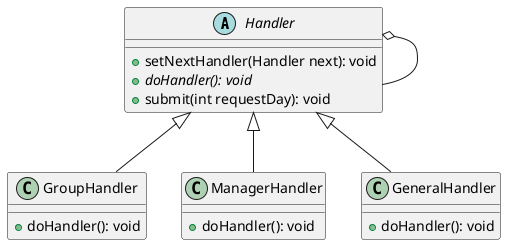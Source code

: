 @startuml
'https://plantuml.com/class-diagram

abstract class Handler {

   + setNextHandler(Handler next): void
   + {abstract} doHandler(): void
   + submit(int requestDay): void
}

Handler o-- Handler

class GroupHandler extends Handler{
    + doHandler(): void
}

class ManagerHandler extends Handler{
    + doHandler(): void
}

class GeneralHandler extends Handler{
    + doHandler(): void
}
@enduml